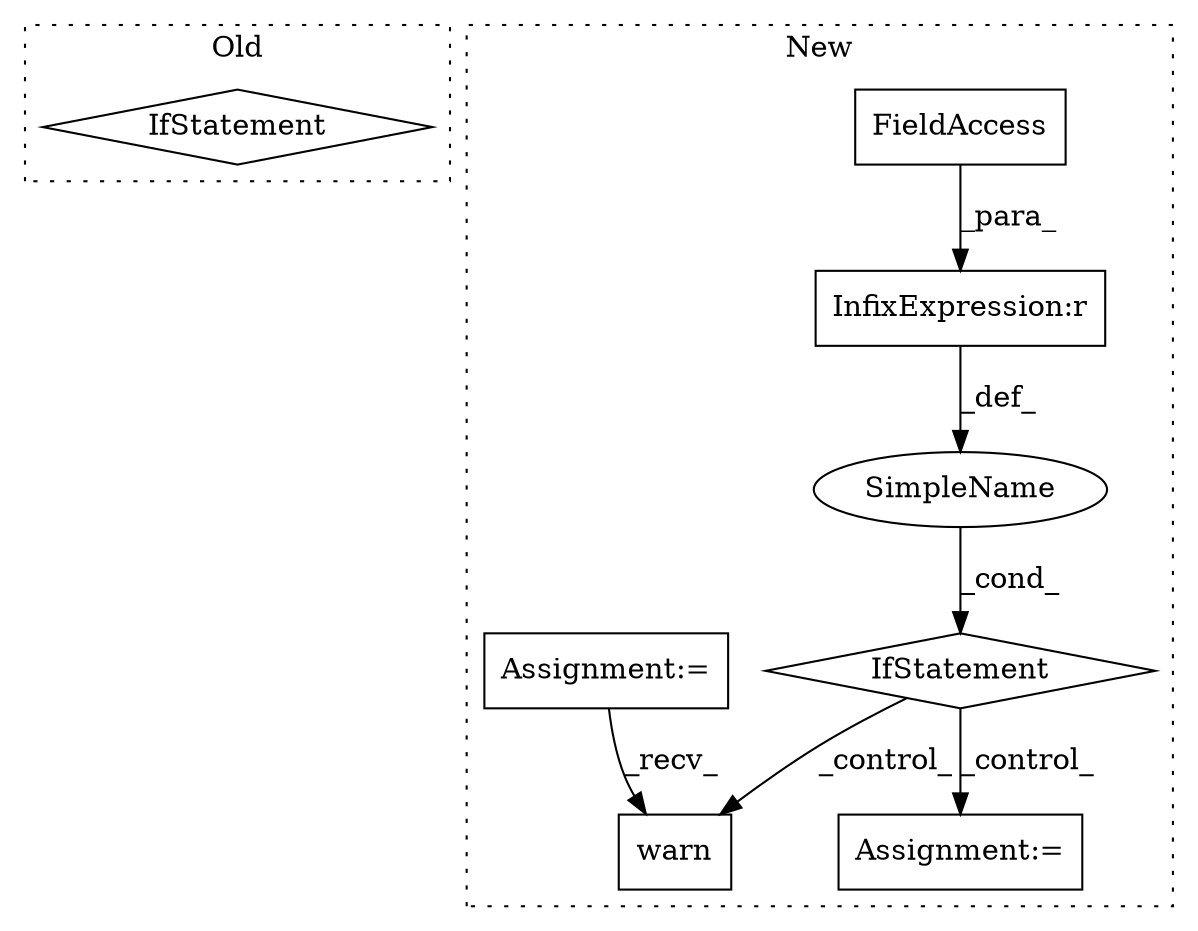digraph G {
subgraph cluster0 {
1 [label="IfStatement" a="25" s="9840,9858" l="4,2" shape="diamond"];
label = "Old";
style="dotted";
}
subgraph cluster1 {
2 [label="warn" a="32" s="10518,10592" l="5,1" shape="box"];
3 [label="IfStatement" a="25" s="9682,9701" l="4,2" shape="diamond"];
4 [label="SimpleName" a="42" s="" l="" shape="ellipse"];
5 [label="InfixExpression:r" a="27" s="9696" l="4" shape="box"];
6 [label="Assignment:=" a="7" s="10115" l="1" shape="box"];
7 [label="FieldAccess" a="22" s="9686" l="10" shape="box"];
8 [label="Assignment:=" a="7" s="8665" l="8" shape="box"];
label = "New";
style="dotted";
}
3 -> 2 [label="_control_"];
3 -> 6 [label="_control_"];
4 -> 3 [label="_cond_"];
5 -> 4 [label="_def_"];
7 -> 5 [label="_para_"];
8 -> 2 [label="_recv_"];
}